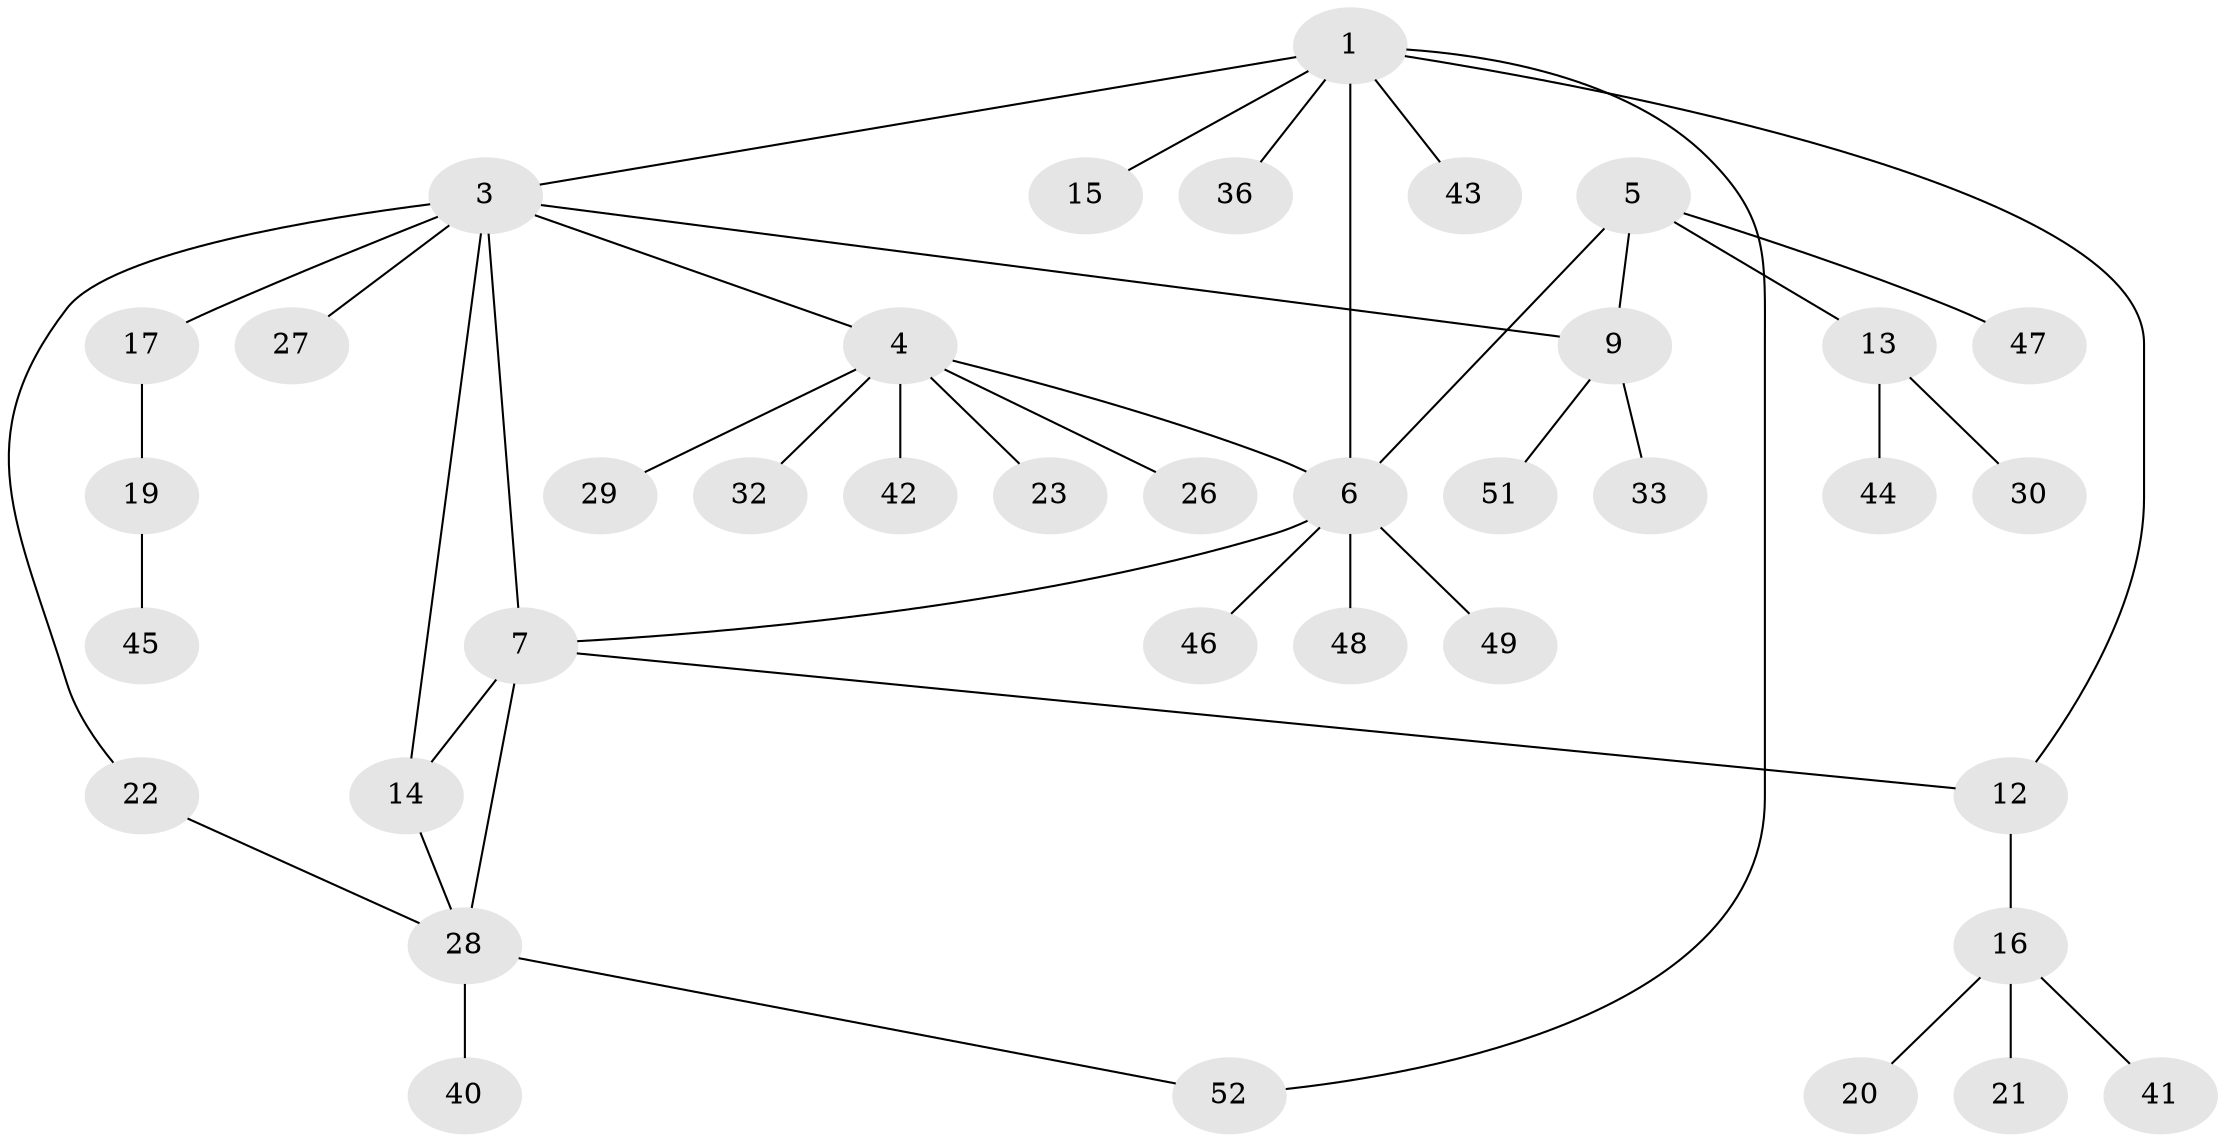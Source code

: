 // original degree distribution, {5: 0.07692307692307693, 6: 0.057692307692307696, 8: 0.019230769230769232, 4: 0.07692307692307693, 7: 0.019230769230769232, 2: 0.19230769230769232, 3: 0.057692307692307696, 1: 0.5}
// Generated by graph-tools (version 1.1) at 2025/11/02/27/25 16:11:30]
// undirected, 38 vertices, 45 edges
graph export_dot {
graph [start="1"]
  node [color=gray90,style=filled];
  1 [super="+2"];
  3 [super="+10"];
  4 [super="+35"];
  5 [super="+11"];
  6 [super="+8"];
  7 [super="+38"];
  9 [super="+18"];
  12;
  13 [super="+25"];
  14 [super="+34"];
  15;
  16 [super="+24"];
  17;
  19 [super="+37"];
  20;
  21;
  22 [super="+39"];
  23;
  26;
  27 [super="+50"];
  28 [super="+31"];
  29;
  30;
  32;
  33;
  36;
  40;
  41;
  42;
  43;
  44;
  45;
  46;
  47;
  48;
  49;
  51;
  52;
  1 -- 15;
  1 -- 36;
  1 -- 3 [weight=2];
  1 -- 6 [weight=2];
  1 -- 52;
  1 -- 43;
  1 -- 12;
  3 -- 4;
  3 -- 7 [weight=2];
  3 -- 17;
  3 -- 22;
  3 -- 9;
  3 -- 27;
  3 -- 14;
  4 -- 6;
  4 -- 23;
  4 -- 26;
  4 -- 29;
  4 -- 32;
  4 -- 42;
  5 -- 6;
  5 -- 9;
  5 -- 13;
  5 -- 47;
  6 -- 48;
  6 -- 49;
  6 -- 7;
  6 -- 46;
  7 -- 12;
  7 -- 14;
  7 -- 28;
  9 -- 51;
  9 -- 33;
  12 -- 16;
  13 -- 30;
  13 -- 44;
  14 -- 28;
  16 -- 20;
  16 -- 21;
  16 -- 41;
  17 -- 19;
  19 -- 45;
  22 -- 28;
  28 -- 40;
  28 -- 52;
}
